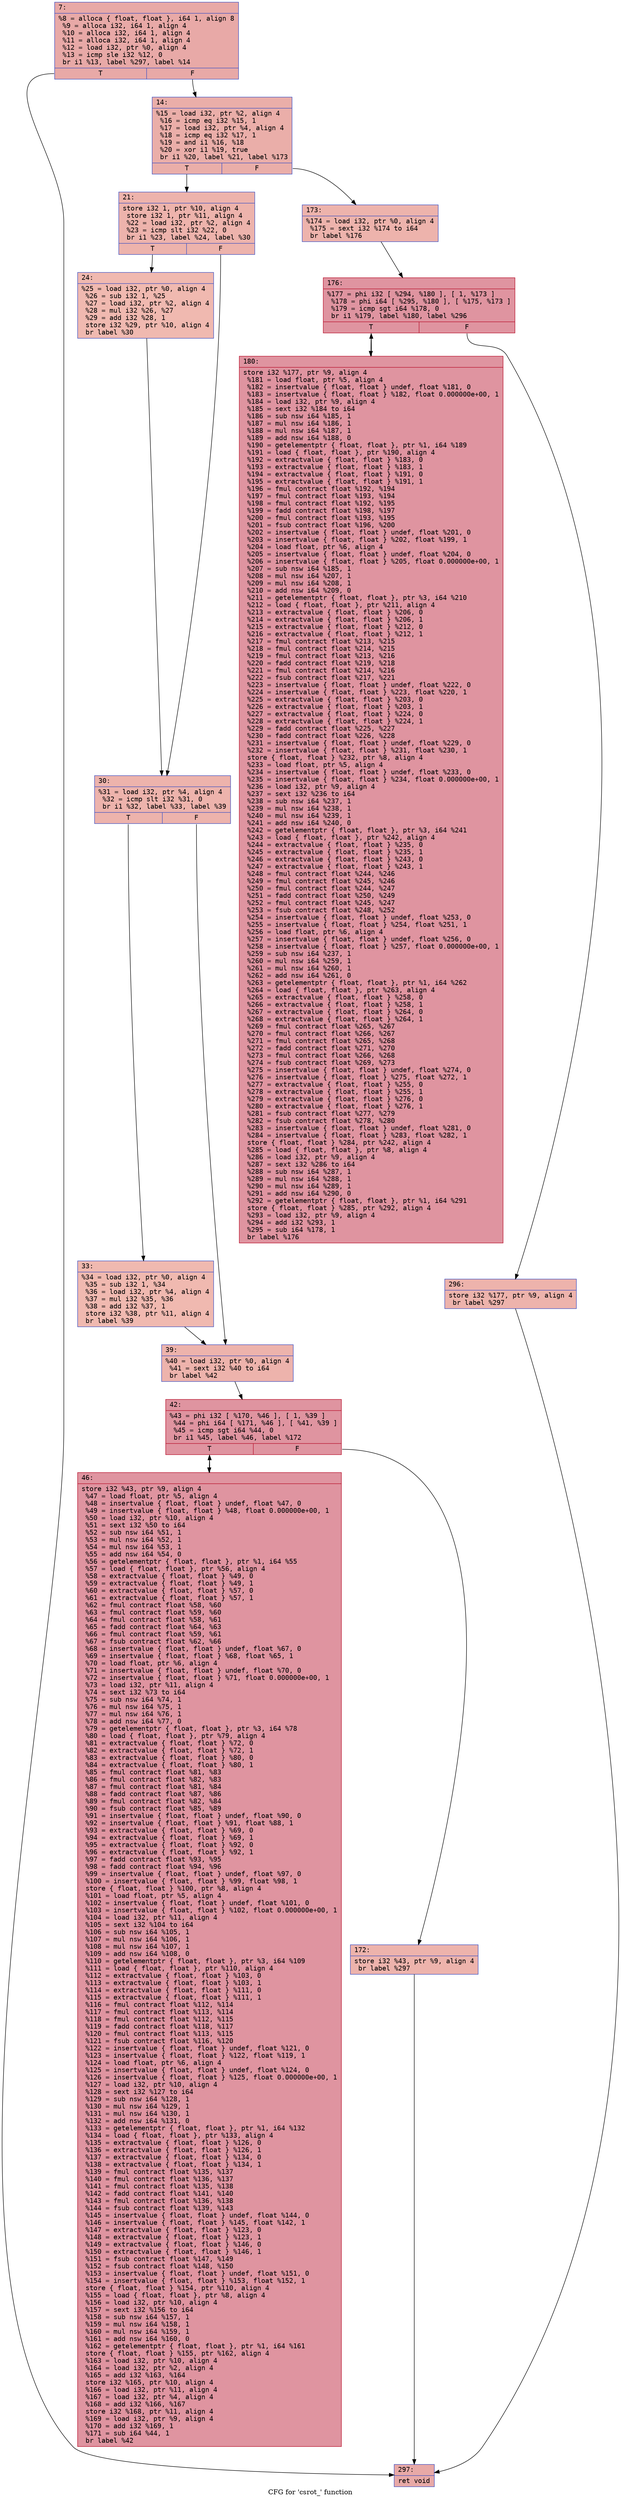 digraph "CFG for 'csrot_' function" {
	label="CFG for 'csrot_' function";

	Node0x55ee0fd38500 [shape=record,color="#3d50c3ff", style=filled, fillcolor="#ca3b3770" fontname="Courier",label="{7:\l|  %8 = alloca \{ float, float \}, i64 1, align 8\l  %9 = alloca i32, i64 1, align 4\l  %10 = alloca i32, i64 1, align 4\l  %11 = alloca i32, i64 1, align 4\l  %12 = load i32, ptr %0, align 4\l  %13 = icmp sle i32 %12, 0\l  br i1 %13, label %297, label %14\l|{<s0>T|<s1>F}}"];
	Node0x55ee0fd38500:s0 -> Node0x55ee0fd38aa0[tooltip="7 -> 297\nProbability 50.00%" ];
	Node0x55ee0fd38500:s1 -> Node0x55ee0fd38af0[tooltip="7 -> 14\nProbability 50.00%" ];
	Node0x55ee0fd38af0 [shape=record,color="#3d50c3ff", style=filled, fillcolor="#d0473d70" fontname="Courier",label="{14:\l|  %15 = load i32, ptr %2, align 4\l  %16 = icmp eq i32 %15, 1\l  %17 = load i32, ptr %4, align 4\l  %18 = icmp eq i32 %17, 1\l  %19 = and i1 %16, %18\l  %20 = xor i1 %19, true\l  br i1 %20, label %21, label %173\l|{<s0>T|<s1>F}}"];
	Node0x55ee0fd38af0:s0 -> Node0x55ee0fd3ab80[tooltip="14 -> 21\nProbability 50.00%" ];
	Node0x55ee0fd38af0:s1 -> Node0x55ee0fd3abd0[tooltip="14 -> 173\nProbability 50.00%" ];
	Node0x55ee0fd3ab80 [shape=record,color="#3d50c3ff", style=filled, fillcolor="#d6524470" fontname="Courier",label="{21:\l|  store i32 1, ptr %10, align 4\l  store i32 1, ptr %11, align 4\l  %22 = load i32, ptr %2, align 4\l  %23 = icmp slt i32 %22, 0\l  br i1 %23, label %24, label %30\l|{<s0>T|<s1>F}}"];
	Node0x55ee0fd3ab80:s0 -> Node0x55ee0fd3af20[tooltip="21 -> 24\nProbability 37.50%" ];
	Node0x55ee0fd3ab80:s1 -> Node0x55ee0fd3af70[tooltip="21 -> 30\nProbability 62.50%" ];
	Node0x55ee0fd3af20 [shape=record,color="#3d50c3ff", style=filled, fillcolor="#de614d70" fontname="Courier",label="{24:\l|  %25 = load i32, ptr %0, align 4\l  %26 = sub i32 1, %25\l  %27 = load i32, ptr %2, align 4\l  %28 = mul i32 %26, %27\l  %29 = add i32 %28, 1\l  store i32 %29, ptr %10, align 4\l  br label %30\l}"];
	Node0x55ee0fd3af20 -> Node0x55ee0fd3af70[tooltip="24 -> 30\nProbability 100.00%" ];
	Node0x55ee0fd3af70 [shape=record,color="#3d50c3ff", style=filled, fillcolor="#d6524470" fontname="Courier",label="{30:\l|  %31 = load i32, ptr %4, align 4\l  %32 = icmp slt i32 %31, 0\l  br i1 %32, label %33, label %39\l|{<s0>T|<s1>F}}"];
	Node0x55ee0fd3af70:s0 -> Node0x55ee0fd3b540[tooltip="30 -> 33\nProbability 37.50%" ];
	Node0x55ee0fd3af70:s1 -> Node0x55ee0fd3b590[tooltip="30 -> 39\nProbability 62.50%" ];
	Node0x55ee0fd3b540 [shape=record,color="#3d50c3ff", style=filled, fillcolor="#de614d70" fontname="Courier",label="{33:\l|  %34 = load i32, ptr %0, align 4\l  %35 = sub i32 1, %34\l  %36 = load i32, ptr %4, align 4\l  %37 = mul i32 %35, %36\l  %38 = add i32 %37, 1\l  store i32 %38, ptr %11, align 4\l  br label %39\l}"];
	Node0x55ee0fd3b540 -> Node0x55ee0fd3b590[tooltip="33 -> 39\nProbability 100.00%" ];
	Node0x55ee0fd3b590 [shape=record,color="#3d50c3ff", style=filled, fillcolor="#d6524470" fontname="Courier",label="{39:\l|  %40 = load i32, ptr %0, align 4\l  %41 = sext i32 %40 to i64\l  br label %42\l}"];
	Node0x55ee0fd3b590 -> Node0x55ee0fd3bb40[tooltip="39 -> 42\nProbability 100.00%" ];
	Node0x55ee0fd3bb40 [shape=record,color="#b70d28ff", style=filled, fillcolor="#b70d2870" fontname="Courier",label="{42:\l|  %43 = phi i32 [ %170, %46 ], [ 1, %39 ]\l  %44 = phi i64 [ %171, %46 ], [ %41, %39 ]\l  %45 = icmp sgt i64 %44, 0\l  br i1 %45, label %46, label %172\l|{<s0>T|<s1>F}}"];
	Node0x55ee0fd3bb40:s0 -> Node0x55ee0fd3bc00[tooltip="42 -> 46\nProbability 96.88%" ];
	Node0x55ee0fd3bb40:s1 -> Node0x55ee0fd3be60[tooltip="42 -> 172\nProbability 3.12%" ];
	Node0x55ee0fd3bc00 [shape=record,color="#b70d28ff", style=filled, fillcolor="#b70d2870" fontname="Courier",label="{46:\l|  store i32 %43, ptr %9, align 4\l  %47 = load float, ptr %5, align 4\l  %48 = insertvalue \{ float, float \} undef, float %47, 0\l  %49 = insertvalue \{ float, float \} %48, float 0.000000e+00, 1\l  %50 = load i32, ptr %10, align 4\l  %51 = sext i32 %50 to i64\l  %52 = sub nsw i64 %51, 1\l  %53 = mul nsw i64 %52, 1\l  %54 = mul nsw i64 %53, 1\l  %55 = add nsw i64 %54, 0\l  %56 = getelementptr \{ float, float \}, ptr %1, i64 %55\l  %57 = load \{ float, float \}, ptr %56, align 4\l  %58 = extractvalue \{ float, float \} %49, 0\l  %59 = extractvalue \{ float, float \} %49, 1\l  %60 = extractvalue \{ float, float \} %57, 0\l  %61 = extractvalue \{ float, float \} %57, 1\l  %62 = fmul contract float %58, %60\l  %63 = fmul contract float %59, %60\l  %64 = fmul contract float %58, %61\l  %65 = fadd contract float %64, %63\l  %66 = fmul contract float %59, %61\l  %67 = fsub contract float %62, %66\l  %68 = insertvalue \{ float, float \} undef, float %67, 0\l  %69 = insertvalue \{ float, float \} %68, float %65, 1\l  %70 = load float, ptr %6, align 4\l  %71 = insertvalue \{ float, float \} undef, float %70, 0\l  %72 = insertvalue \{ float, float \} %71, float 0.000000e+00, 1\l  %73 = load i32, ptr %11, align 4\l  %74 = sext i32 %73 to i64\l  %75 = sub nsw i64 %74, 1\l  %76 = mul nsw i64 %75, 1\l  %77 = mul nsw i64 %76, 1\l  %78 = add nsw i64 %77, 0\l  %79 = getelementptr \{ float, float \}, ptr %3, i64 %78\l  %80 = load \{ float, float \}, ptr %79, align 4\l  %81 = extractvalue \{ float, float \} %72, 0\l  %82 = extractvalue \{ float, float \} %72, 1\l  %83 = extractvalue \{ float, float \} %80, 0\l  %84 = extractvalue \{ float, float \} %80, 1\l  %85 = fmul contract float %81, %83\l  %86 = fmul contract float %82, %83\l  %87 = fmul contract float %81, %84\l  %88 = fadd contract float %87, %86\l  %89 = fmul contract float %82, %84\l  %90 = fsub contract float %85, %89\l  %91 = insertvalue \{ float, float \} undef, float %90, 0\l  %92 = insertvalue \{ float, float \} %91, float %88, 1\l  %93 = extractvalue \{ float, float \} %69, 0\l  %94 = extractvalue \{ float, float \} %69, 1\l  %95 = extractvalue \{ float, float \} %92, 0\l  %96 = extractvalue \{ float, float \} %92, 1\l  %97 = fadd contract float %93, %95\l  %98 = fadd contract float %94, %96\l  %99 = insertvalue \{ float, float \} undef, float %97, 0\l  %100 = insertvalue \{ float, float \} %99, float %98, 1\l  store \{ float, float \} %100, ptr %8, align 4\l  %101 = load float, ptr %5, align 4\l  %102 = insertvalue \{ float, float \} undef, float %101, 0\l  %103 = insertvalue \{ float, float \} %102, float 0.000000e+00, 1\l  %104 = load i32, ptr %11, align 4\l  %105 = sext i32 %104 to i64\l  %106 = sub nsw i64 %105, 1\l  %107 = mul nsw i64 %106, 1\l  %108 = mul nsw i64 %107, 1\l  %109 = add nsw i64 %108, 0\l  %110 = getelementptr \{ float, float \}, ptr %3, i64 %109\l  %111 = load \{ float, float \}, ptr %110, align 4\l  %112 = extractvalue \{ float, float \} %103, 0\l  %113 = extractvalue \{ float, float \} %103, 1\l  %114 = extractvalue \{ float, float \} %111, 0\l  %115 = extractvalue \{ float, float \} %111, 1\l  %116 = fmul contract float %112, %114\l  %117 = fmul contract float %113, %114\l  %118 = fmul contract float %112, %115\l  %119 = fadd contract float %118, %117\l  %120 = fmul contract float %113, %115\l  %121 = fsub contract float %116, %120\l  %122 = insertvalue \{ float, float \} undef, float %121, 0\l  %123 = insertvalue \{ float, float \} %122, float %119, 1\l  %124 = load float, ptr %6, align 4\l  %125 = insertvalue \{ float, float \} undef, float %124, 0\l  %126 = insertvalue \{ float, float \} %125, float 0.000000e+00, 1\l  %127 = load i32, ptr %10, align 4\l  %128 = sext i32 %127 to i64\l  %129 = sub nsw i64 %128, 1\l  %130 = mul nsw i64 %129, 1\l  %131 = mul nsw i64 %130, 1\l  %132 = add nsw i64 %131, 0\l  %133 = getelementptr \{ float, float \}, ptr %1, i64 %132\l  %134 = load \{ float, float \}, ptr %133, align 4\l  %135 = extractvalue \{ float, float \} %126, 0\l  %136 = extractvalue \{ float, float \} %126, 1\l  %137 = extractvalue \{ float, float \} %134, 0\l  %138 = extractvalue \{ float, float \} %134, 1\l  %139 = fmul contract float %135, %137\l  %140 = fmul contract float %136, %137\l  %141 = fmul contract float %135, %138\l  %142 = fadd contract float %141, %140\l  %143 = fmul contract float %136, %138\l  %144 = fsub contract float %139, %143\l  %145 = insertvalue \{ float, float \} undef, float %144, 0\l  %146 = insertvalue \{ float, float \} %145, float %142, 1\l  %147 = extractvalue \{ float, float \} %123, 0\l  %148 = extractvalue \{ float, float \} %123, 1\l  %149 = extractvalue \{ float, float \} %146, 0\l  %150 = extractvalue \{ float, float \} %146, 1\l  %151 = fsub contract float %147, %149\l  %152 = fsub contract float %148, %150\l  %153 = insertvalue \{ float, float \} undef, float %151, 0\l  %154 = insertvalue \{ float, float \} %153, float %152, 1\l  store \{ float, float \} %154, ptr %110, align 4\l  %155 = load \{ float, float \}, ptr %8, align 4\l  %156 = load i32, ptr %10, align 4\l  %157 = sext i32 %156 to i64\l  %158 = sub nsw i64 %157, 1\l  %159 = mul nsw i64 %158, 1\l  %160 = mul nsw i64 %159, 1\l  %161 = add nsw i64 %160, 0\l  %162 = getelementptr \{ float, float \}, ptr %1, i64 %161\l  store \{ float, float \} %155, ptr %162, align 4\l  %163 = load i32, ptr %10, align 4\l  %164 = load i32, ptr %2, align 4\l  %165 = add i32 %163, %164\l  store i32 %165, ptr %10, align 4\l  %166 = load i32, ptr %11, align 4\l  %167 = load i32, ptr %4, align 4\l  %168 = add i32 %166, %167\l  store i32 %168, ptr %11, align 4\l  %169 = load i32, ptr %9, align 4\l  %170 = add i32 %169, 1\l  %171 = sub i64 %44, 1\l  br label %42\l}"];
	Node0x55ee0fd3bc00 -> Node0x55ee0fd3bb40[tooltip="46 -> 42\nProbability 100.00%" ];
	Node0x55ee0fd3be60 [shape=record,color="#3d50c3ff", style=filled, fillcolor="#d6524470" fontname="Courier",label="{172:\l|  store i32 %43, ptr %9, align 4\l  br label %297\l}"];
	Node0x55ee0fd3be60 -> Node0x55ee0fd38aa0[tooltip="172 -> 297\nProbability 100.00%" ];
	Node0x55ee0fd3abd0 [shape=record,color="#3d50c3ff", style=filled, fillcolor="#d6524470" fontname="Courier",label="{173:\l|  %174 = load i32, ptr %0, align 4\l  %175 = sext i32 %174 to i64\l  br label %176\l}"];
	Node0x55ee0fd3abd0 -> Node0x55ee0fd41cf0[tooltip="173 -> 176\nProbability 100.00%" ];
	Node0x55ee0fd41cf0 [shape=record,color="#b70d28ff", style=filled, fillcolor="#b70d2870" fontname="Courier",label="{176:\l|  %177 = phi i32 [ %294, %180 ], [ 1, %173 ]\l  %178 = phi i64 [ %295, %180 ], [ %175, %173 ]\l  %179 = icmp sgt i64 %178, 0\l  br i1 %179, label %180, label %296\l|{<s0>T|<s1>F}}"];
	Node0x55ee0fd41cf0:s0 -> Node0x55ee0fd41db0[tooltip="176 -> 180\nProbability 96.88%" ];
	Node0x55ee0fd41cf0:s1 -> Node0x55ee0fd42010[tooltip="176 -> 296\nProbability 3.12%" ];
	Node0x55ee0fd41db0 [shape=record,color="#b70d28ff", style=filled, fillcolor="#b70d2870" fontname="Courier",label="{180:\l|  store i32 %177, ptr %9, align 4\l  %181 = load float, ptr %5, align 4\l  %182 = insertvalue \{ float, float \} undef, float %181, 0\l  %183 = insertvalue \{ float, float \} %182, float 0.000000e+00, 1\l  %184 = load i32, ptr %9, align 4\l  %185 = sext i32 %184 to i64\l  %186 = sub nsw i64 %185, 1\l  %187 = mul nsw i64 %186, 1\l  %188 = mul nsw i64 %187, 1\l  %189 = add nsw i64 %188, 0\l  %190 = getelementptr \{ float, float \}, ptr %1, i64 %189\l  %191 = load \{ float, float \}, ptr %190, align 4\l  %192 = extractvalue \{ float, float \} %183, 0\l  %193 = extractvalue \{ float, float \} %183, 1\l  %194 = extractvalue \{ float, float \} %191, 0\l  %195 = extractvalue \{ float, float \} %191, 1\l  %196 = fmul contract float %192, %194\l  %197 = fmul contract float %193, %194\l  %198 = fmul contract float %192, %195\l  %199 = fadd contract float %198, %197\l  %200 = fmul contract float %193, %195\l  %201 = fsub contract float %196, %200\l  %202 = insertvalue \{ float, float \} undef, float %201, 0\l  %203 = insertvalue \{ float, float \} %202, float %199, 1\l  %204 = load float, ptr %6, align 4\l  %205 = insertvalue \{ float, float \} undef, float %204, 0\l  %206 = insertvalue \{ float, float \} %205, float 0.000000e+00, 1\l  %207 = sub nsw i64 %185, 1\l  %208 = mul nsw i64 %207, 1\l  %209 = mul nsw i64 %208, 1\l  %210 = add nsw i64 %209, 0\l  %211 = getelementptr \{ float, float \}, ptr %3, i64 %210\l  %212 = load \{ float, float \}, ptr %211, align 4\l  %213 = extractvalue \{ float, float \} %206, 0\l  %214 = extractvalue \{ float, float \} %206, 1\l  %215 = extractvalue \{ float, float \} %212, 0\l  %216 = extractvalue \{ float, float \} %212, 1\l  %217 = fmul contract float %213, %215\l  %218 = fmul contract float %214, %215\l  %219 = fmul contract float %213, %216\l  %220 = fadd contract float %219, %218\l  %221 = fmul contract float %214, %216\l  %222 = fsub contract float %217, %221\l  %223 = insertvalue \{ float, float \} undef, float %222, 0\l  %224 = insertvalue \{ float, float \} %223, float %220, 1\l  %225 = extractvalue \{ float, float \} %203, 0\l  %226 = extractvalue \{ float, float \} %203, 1\l  %227 = extractvalue \{ float, float \} %224, 0\l  %228 = extractvalue \{ float, float \} %224, 1\l  %229 = fadd contract float %225, %227\l  %230 = fadd contract float %226, %228\l  %231 = insertvalue \{ float, float \} undef, float %229, 0\l  %232 = insertvalue \{ float, float \} %231, float %230, 1\l  store \{ float, float \} %232, ptr %8, align 4\l  %233 = load float, ptr %5, align 4\l  %234 = insertvalue \{ float, float \} undef, float %233, 0\l  %235 = insertvalue \{ float, float \} %234, float 0.000000e+00, 1\l  %236 = load i32, ptr %9, align 4\l  %237 = sext i32 %236 to i64\l  %238 = sub nsw i64 %237, 1\l  %239 = mul nsw i64 %238, 1\l  %240 = mul nsw i64 %239, 1\l  %241 = add nsw i64 %240, 0\l  %242 = getelementptr \{ float, float \}, ptr %3, i64 %241\l  %243 = load \{ float, float \}, ptr %242, align 4\l  %244 = extractvalue \{ float, float \} %235, 0\l  %245 = extractvalue \{ float, float \} %235, 1\l  %246 = extractvalue \{ float, float \} %243, 0\l  %247 = extractvalue \{ float, float \} %243, 1\l  %248 = fmul contract float %244, %246\l  %249 = fmul contract float %245, %246\l  %250 = fmul contract float %244, %247\l  %251 = fadd contract float %250, %249\l  %252 = fmul contract float %245, %247\l  %253 = fsub contract float %248, %252\l  %254 = insertvalue \{ float, float \} undef, float %253, 0\l  %255 = insertvalue \{ float, float \} %254, float %251, 1\l  %256 = load float, ptr %6, align 4\l  %257 = insertvalue \{ float, float \} undef, float %256, 0\l  %258 = insertvalue \{ float, float \} %257, float 0.000000e+00, 1\l  %259 = sub nsw i64 %237, 1\l  %260 = mul nsw i64 %259, 1\l  %261 = mul nsw i64 %260, 1\l  %262 = add nsw i64 %261, 0\l  %263 = getelementptr \{ float, float \}, ptr %1, i64 %262\l  %264 = load \{ float, float \}, ptr %263, align 4\l  %265 = extractvalue \{ float, float \} %258, 0\l  %266 = extractvalue \{ float, float \} %258, 1\l  %267 = extractvalue \{ float, float \} %264, 0\l  %268 = extractvalue \{ float, float \} %264, 1\l  %269 = fmul contract float %265, %267\l  %270 = fmul contract float %266, %267\l  %271 = fmul contract float %265, %268\l  %272 = fadd contract float %271, %270\l  %273 = fmul contract float %266, %268\l  %274 = fsub contract float %269, %273\l  %275 = insertvalue \{ float, float \} undef, float %274, 0\l  %276 = insertvalue \{ float, float \} %275, float %272, 1\l  %277 = extractvalue \{ float, float \} %255, 0\l  %278 = extractvalue \{ float, float \} %255, 1\l  %279 = extractvalue \{ float, float \} %276, 0\l  %280 = extractvalue \{ float, float \} %276, 1\l  %281 = fsub contract float %277, %279\l  %282 = fsub contract float %278, %280\l  %283 = insertvalue \{ float, float \} undef, float %281, 0\l  %284 = insertvalue \{ float, float \} %283, float %282, 1\l  store \{ float, float \} %284, ptr %242, align 4\l  %285 = load \{ float, float \}, ptr %8, align 4\l  %286 = load i32, ptr %9, align 4\l  %287 = sext i32 %286 to i64\l  %288 = sub nsw i64 %287, 1\l  %289 = mul nsw i64 %288, 1\l  %290 = mul nsw i64 %289, 1\l  %291 = add nsw i64 %290, 0\l  %292 = getelementptr \{ float, float \}, ptr %1, i64 %291\l  store \{ float, float \} %285, ptr %292, align 4\l  %293 = load i32, ptr %9, align 4\l  %294 = add i32 %293, 1\l  %295 = sub i64 %178, 1\l  br label %176\l}"];
	Node0x55ee0fd41db0 -> Node0x55ee0fd41cf0[tooltip="180 -> 176\nProbability 100.00%" ];
	Node0x55ee0fd42010 [shape=record,color="#3d50c3ff", style=filled, fillcolor="#d6524470" fontname="Courier",label="{296:\l|  store i32 %177, ptr %9, align 4\l  br label %297\l}"];
	Node0x55ee0fd42010 -> Node0x55ee0fd38aa0[tooltip="296 -> 297\nProbability 100.00%" ];
	Node0x55ee0fd38aa0 [shape=record,color="#3d50c3ff", style=filled, fillcolor="#ca3b3770" fontname="Courier",label="{297:\l|  ret void\l}"];
}
